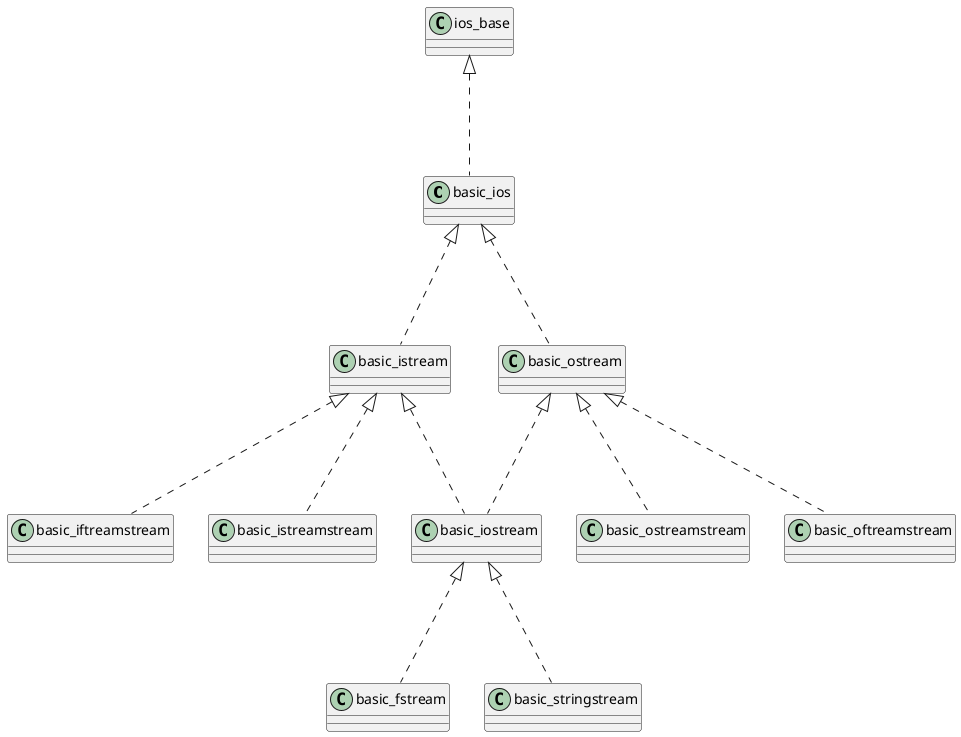 @startuml
skinparam classAttributeIconSize 0


basic_ios  -up..|> ios_base 

basic_ostream -up..|> basic_ios

basic_istream -up..|> basic_ios


basic_iostream -up..|> basic_istream

basic_iostream -up..|> basic_ostream



basic_ostreamstream -up..|> basic_ostream
basic_oftreamstream -up..|> basic_ostream


basic_istreamstream -up..|> basic_istream
basic_iftreamstream -up..|> basic_istream

basic_fstream -up..|> basic_iostream
basic_stringstream -up..|> basic_iostream

@enduml
